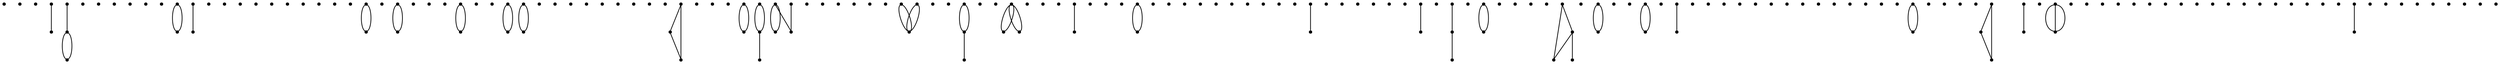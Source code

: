 graph {
  node [shape=point,comment="{\"directed\":false,\"doi\":\"10.1007/3-540-37623-2_24\",\"figure\":\"23 (3)\"}"]

  v0 [pos="1413.5884458183411,301.17325359453116"]
  v1 [pos="1413.5364339523137,294.34411897132145"]
  v2 [pos="1410.7279203552102,559.0087689347004"]
  v3 [pos="1407.9296756045171,410.38892640540354"]
  v4 [pos="1413.7000678608974,428.4576850520507"]
  v5 [pos="1403.3011917857725,318.7514421728189"]
  v6 [pos="1400.8238246413227,396.44321972001944"]
  v7 [pos="1404.8502615731718,308.833737908496"]
  v8 [pos="1404.6470465073728,291.08789338538395"]
  v9 [pos="1403.5178231153022,563.0472617732421"]
  v10 [pos="1403.4168196321916,425.48063172766916"]
  v11 [pos="1400.8539953386698,313.1597317642902"]
  v12 [pos="1398.5381638245901,295.45565817623685"]
  v13 [pos="1397.7745813073248,333.8565625138019"]
  v14 [pos="1401.9530162412993,548.6950355159179"]
  v15 [pos="1393.3033729783342,507.82328818111966"]
  v16 [pos="1391.3177023619896,436.94824749101554"]
  v17 [pos="1390.0029721005608,332.2795030859048"]
  v18 [pos="1389.7071784566006,439.9607774999673"]
  v19 [pos="1389.57069499642,319.02953360348295"]
  v20 [pos="1389.3248149402732,551.6713259008462"]
  v21 [pos="1389.2404705144968,512.8106869644855"]
  v22 [pos="1388.1111835382376,334.71397930253886"]
  v23 [pos="1384.7608372805566,313.4555615372394"]
  v24 [pos="1383.1909754635838,291.0013633357421"]
  v25 [pos="1390.0311081038826,468.8057380305663"]
  v26 [pos="1379.5604136880756,512.8878710058267"]
  v27 [pos="1377.4477018635123,487.93892437089835"]
  v28 [pos="1376.3278253471215,409.209739902311"]
  v29 [pos="1375.3444004988173,389.4795534399087"]
  v30 [pos="1374.987057360585,301.7149406062499"]
  v31 [pos="1374.7411773044382,287.76897960771475"]
  v32 [pos="1374.6401738213274,293.2170030859048"]
  v33 [pos="1373.8577068001377,492.76502503821604"]
  v34 [pos="1372.7982670547237,345.7336860286132"]
  v35 [pos="1371.03460063182,498.77228313554673"]
  v36 [pos="1369.9897534576203,490.9169313695962"]
  v37 [pos="1369.0146263458887,408.58158641923814"]
  v38 [pos="1363.8485700071824,481.8649726497069"]
  v39 [pos="1360.8711132217725,555.6920803971027"]
  v40 [pos="1360.0648021299712,318.0878120051756"]
  v41 [pos="1358.9116074989124,450.34107738603507"]
  v42 [pos="1354.1006688518478,381.7430294937824"]
  v43 [pos="1351.8254676340903,325.84321870276676"]
  v44 [pos="1342.3203944938641,358.4804969416991"]
  v45 [pos="1345.838475840274,471.72118399410795"]
  v46 [pos="1345.354059701729,391.1503908422525"]
  v47 [pos="1344.3706666455191,417.3190869278644"]
  v48 [pos="1343.5653729007304,533.4753471003905"]
  v49 [pos="1342.3339697180654,477.2680717097655"]
  v50 [pos="1340.078606767057,473.48478211829416"]
  v51 [pos="1339.483744893439,347.86298646399723"]
  v52 [pos="1337.5835314261662,454.21916220455716"]
  v53 [pos="1336.862677483437,434.87114482988267"]
  v54 [pos="1336.811651172328,397.50453207760404"]
  v55 [pos="1336.2855238062598,314.0754498429035"]
  v56 [pos="1335.2156880460593,425.1233217504556"]
  v57 [pos="1340.7765704019994,379.2472002294595"]
  v58 [pos="1331.924729420248,465.80865754554026"]
  v59 [pos="1327.7597743341926,458.2482454565103"]
  v60 [pos="1331.171479333581,339.46601126461576"]
  v61 [pos="1326.2325457154736,367.76286337643216"]
  v62 [pos="1323.8562138462285,348.1171088801756"]
  v63 [pos="1323.3561877894567,387.9180706925129"]
  v64 [pos="1320.530919758737,481.5264182673827"]
  v65 [pos="1320.148651618692,538.396242994759"]
  v66 [pos="1312.578127407419,360.03676626949857"]
  v67 [pos="1318.0380062802483,386.50981161861966"]
  v68 [pos="1316.9003897753225,517.765025038216"]
  v69 [pos="1316.671200568604,296.36393759518216"]
  v70 [pos="1315.9169649270184,529.3442206965819"]
  v71 [pos="1312.8875598597692,500.2055920548176"]
  v72 [pos="1313.9813986510521,511.4628908422525"]
  v73 [pos="1311.6332981614114,428.8223065323566"]
  v74 [pos="1309.672679715256,494.0972444799478"]
  v75 [pos="1309.4934994726336,449.0545071549152"]
  v76 [pos="1308.8663686234545,375.9732998795246"]
  v77 [pos="1314.2428250412377,548.3766354508136"]
  v78 [pos="1306.2868216884108,509.6556144343749"]
  v79 [pos="1303.8013157678588,388.63065614173166"]
  v80 [pos="1301.7656361874183,432.67324342200504"]
  v81 [pos="1300.416570464309,367.0420127498046"]
  v82 [pos="1304.2565467639754,533.6222765234048"]
  v83 [pos="1298.0330535817864,535.5190711604491"]
  v84 [pos="1303.6105949950604,310.6514411555663"]
  v85 [pos="1296.9902411016121,561.2482505427733"]
  v86 [pos="1296.5401922168421,452.2514141983723"]
  v87 [pos="1295.9286394937963,532.5503465917642"]
  v88 [pos="1295.911948644368,436.3045173274412"]
  v89 [pos="1295.8171764117105,543.6294990168944"]
  v90 [pos="1292.874214048452,404.82538117835276"]
  v91 [pos="1291.9157777861487,516.933611769173"]
  v92 [pos="1290.1854294779127,471.24409252275376"]
  v93 [pos="1286.4444537594256,468.9379172908202"]
  v94 [pos="1286.3767683909828,561.4773231135741"]
  v95 [pos="1285.4849683580155,361.55450715491526"]
  v96 [pos="1282.473239695113,496.48060375322257"]
  v97 [pos="1280.8970830434987,445.83890809485666"]
  v98 [pos="1280.5897488693627,330.9139050430988"]
  v99 [pos="1279.6479716643933,293.96290355790995"]
  v100 [pos="1273.3035731481564,528.7222978857095"]
  v101 [pos="1275.4570106453243,471.8056159602538"]
  v102 [pos="1274.7964980972893,313.01502758134757"]
  v103 [pos="1273.4390710534185,345.351326206022"]
  v104 [pos="1271.7086909530888,534.8150052017902"]
  v105 [pos="1269.6554303445837,536.6139528539712"]
  v106 [pos="1268.3647031142373,436.60975668697904"]
  v107 [pos="1272.2325610804724,295.6951575862304"]
  v108 [pos="1266.9311340048803,443.9639843888019"]
  v109 [pos="1265.9644000060043,542.7389579402343"]
  v110 [pos="1265.2257742826457,304.74406454830716"]
  v111 [pos="1264.5996607804796,363.30144776770817"]
  v112 [pos="1263.9121567445122,399.6764935440754"]
  v113 [pos="1263.7339938489022,474.5607174820637"]
  v114 [pos="1263.6496176310316,507.3315737035806"]
  v115 [pos="1262.4098531276054,487.15977245439444"]
  v116 [pos="1258.9491565111339,356.43893454342435"]
  v117 [pos="1251.7391864396027,354.48485586910795"]
  v118 [pos="1255.1051108234165,382.4722724543944"]
  v119 [pos="1254.3165079280561,520.1232708878254"]
  v120 [pos="1250.3681841715306,535.8265357600585"]
  v121 [pos="1247.1094945212803,497.66595735022776"]
  v122 [pos="1252.3912740826884,526.9941128678058"]
  v123 [pos="1248.2857066285028,394.2472892390624"]
  v124 [pos="1249.5118323235388,337.11819225419913"]
  v125 [pos="1248.678497951711,435.25763724117826"]
  v126 [pos="1238.469166341901,517.1879884985025"]
  v127 [pos="1237.0106722307314,307.10237397620426"]
  v128 [pos="1235.940836470531,428.91697460283194"]
  v129 [pos="1226.0617293426442,549.9805884944335"]
  v130 [pos="1231.961229293363,517.5857978450194"]
  v131 [pos="1226.5305991471505,395.49323294430326"]
  v132 [pos="1231.4362782347782,417.5233003881509"]
  v133 [pos="1230.6975889272312,478.21812206376944"]
  v134 [pos="1229.831921995654,483.72330242265616"]
  v135 [pos="1234.0959094549828,357.30557018388663"]
  v136 [pos="1227.006590380746,556.7691601700519"]
  v137 [pos="1232.612363173624,456.0660478857095"]
  v138 [pos="1226.1847011628117,488.32954937089835"]
  v139 [pos="1224.368895705504,435.78788016110013"]
  v140 [pos="1223.3990142893072,501.1097388850585"]
  v141 [pos="1221.2134031928608,370.7816876358723"]
  v142 [pos="1218.82982272615,405.30863974361966"]
  v143 [pos="1218.20161094577,329.03058900305973"]
  v144 [pos="1222.4052570104045,306.8890052424804"]
  v145 [pos="1215.4951499708843,530.9222973770832"]
  v146 [pos="1215.4795400526573,463.5347165055012"]
  v147 [pos="1215.4013632931453,360.50978873043607"]
  v148 [pos="1213.3074723883183,513.2348177221353"]
  v149 [pos="1208.3372553495685,340.57214631507145"]
  v150 [pos="1212.3656633912547,451.0638989395832"]
  v151 [pos="1212.2636107690373,496.32947816321604"]
  v152 [pos="1210.7196913008897,333.7556001928384"]
  v153 [pos="1209.5238316794835,392.34731568763004"]
  v154 [pos="1208.9372357503444,499.87536642819"]
  v155 [pos="1206.8089775917424,401.8139955785806"]
  v156 [pos="1202.2949453119336,465.7055971410806"]
  v157 [pos="1201.658467587075,405.0024467097655"]
  v158 [pos="1200.9979550390397,563.6732535945312"]
  v159 [pos="1200.7083290613443,513.2097678767577"]
  v160 [pos="1198.9019022718105,455.45881165930973"]
  v161 [pos="1189.0500091765152,468.3848497655923"]
  v162 [pos="1192.715891968623,353.41801220048814"]
  v163 [pos="1198.5258971743128,412.37034374345694"]
  v164 [pos="1191.4272630164905,346.5650357193683"]
  v165 [pos="1190.62203285589,361.4773231135741"]
  v166 [pos="1189.9854279626547,558.8889874405597"]
  v167 [pos="1189.1113997103166,400.53988669186185"]
  v168 [pos="1187.6862872980032,429.6024121231769"]
  v169 [pos="1185.0736130008563,452.24308544267564"]
  v170 [pos="1184.8693805880446,302.2764640437499"]
  v171 [pos="1183.8183021633918,295.39506806800114"]
  v172 [pos="1176.614499758125,310.1056215551431"]
  v173 [pos="1175.4102152317691,429.5680798477863"]
  v174 [pos="1171.4827470890054,390.78576936194645"]
  v175 [pos="1174.7319944872934,457.50355297197257"]
  v176 [pos="1169.2252222755942,477.9973146703775"]
  v177 [pos="1164.008076041591,314.02541373043607"]
  v178 [pos="1162.9735930900838,538.3014477677082"]
  v179 [pos="1160.4119451040458,492.1972709285155"]
  v180 [pos="1160.098316095268,552.6128567642902"]
  v181 [pos="1157.8574503391912,436.4148892349934"]
  v182 [pos="1155.87295603033,344.7754340754882"]
  v183 [pos="1152.6070177826139,477.8274970637694"]
  v184 [pos="1156.9012077313841,332.04922252763663"]
  v185 [pos="1151.51209806013,463.0086697525715"]
  v186 [pos="1150.2818393928544,417.6597393936848"]
  v187 [pos="1150.0026094299458,503.92123434811185"]
  v188 [pos="1149.9848694414109,389.02948274085276"]
  v189 [pos="1148.881683774448,465.6128364192382"]
  v190 [pos="1148.711818615411,342.17126740882145"]
  v191 [pos="1147.4909068238153,544.5546266820962"]
  v192 [pos="1147.3982010772775,357.30461650957017"]
  v193 [pos="1145.6573931700668,413.6296388891275"]
  v194 [pos="1139.1015136435524,405.32014741370426"]
  v195 [pos="1142.9102701067648,442.8629356013671"]
  v196 [pos="1140.7891969614404,440.00248485673814"]
  v197 [pos="1138.9057379277842,475.90241008867173"]
  v198 [pos="1136.1648779070292,530.4639615006183"]

  v173 -- v168 [id="-43",pos="1175.4102152317691,429.5680798477863 1174.5673114396025,448.6514208105142 1174.5673114396025,448.6514208105142 1174.5673114396025,448.6514208105142 1187.6851109905197,448.6514208105142 1187.6851109905197,448.6514208105142 1187.6851109905197,448.6514208105142 1187.6862872980032,429.6024121231769 1187.6862872980032,429.6024121231769 1187.6862872980032,429.6024121231769"]
  v168 -- v173 [id="-45",pos="1187.6862872980032,429.6024121231769 1195.7026956297127,429.56801626949857 1195.7026956297127,429.56801626949857 1195.7026956297127,429.56801626949857 1195.7026956297127,422.02635977535795 1195.7026956297127,422.02635977535795 1195.7026956297127,422.02635977535795 1175.4091660926624,422.02635977535795 1175.4091660926624,422.02635977535795 1175.4091660926624,422.02635977535795 1175.4102152317691,429.5680798477863 1175.4102152317691,429.5680798477863 1175.4102152317691,429.5680798477863"]
  v165 -- v164 [id="-49",pos="1190.62203285589,361.4773231135741 1180.3220619856618,360.44315868486314 1180.3220619856618,360.44315868486314 1180.3220619856618,360.44315868486314 1180.3220619856618,346.5640184667642 1180.3220619856618,346.5640184667642 1180.3220619856618,346.5640184667642 1191.4272630164905,346.5650357193683 1191.4272630164905,346.5650357193683 1191.4272630164905,346.5650357193683"]
  v173 -- v168 [id="-50",pos="1175.4102152317691,429.5680798477863 1187.6862872980032,429.6024121231769 1187.6862872980032,429.6024121231769 1187.6862872980032,429.6024121231769"]
  v162 -- v164 [id="-60",pos="1192.715891968623,353.41801220048814 1191.4272630164905,346.5650357193683 1191.4272630164905,346.5650357193683 1191.4272630164905,346.5650357193683"]
  v161 -- v156 [id="-67",pos="1189.0500091765152,468.3848497655923 1193.6275620604335,487.3639859146809 1193.6275620604335,487.3639859146809 1193.6275620604335,487.3639859146809 1202.2949771040276,487.3639859146809 1202.2949771040276,487.3639859146809 1202.2949771040276,487.3639859146809 1202.2949453119336,465.7055971410806 1202.2949453119336,465.7055971410806 1202.2949453119336,465.7055971410806"]
  v161 -- v156 [id="-69",pos="1189.0500091765152,468.3848497655923 1202.2949453119336,465.7055971410806 1202.2949453119336,465.7055971410806 1202.2949453119336,465.7055971410806"]
  v165 -- v162 [id="-89",pos="1190.62203285589,361.4773231135741 1192.715891968623,353.41801220048814 1192.715891968623,353.41801220048814 1192.715891968623,353.41801220048814"]
  v130 -- v140 [id="-105",pos="1231.961229293363,517.5857978450194 1222.5343329126486,517.1888150162433 1222.5343329126486,517.1888150162433 1222.5343329126486,517.1888150162433 1223.3990142893072,501.1097388850585 1223.3990142893072,501.1097388850585 1223.3990142893072,501.1097388850585"]
  v130 -- v126 [id="-106",pos="1231.961229293363,517.5857978450194 1238.469166341901,517.1879884985025 1238.469166341901,517.1879884985025 1238.469166341901,517.1879884985025"]
  v140 -- v126 [id="-107",pos="1223.3990142893072,501.1097388850585 1238.469166341901,506.86802440751944 1238.469166341901,506.86802440751944 1238.469166341901,506.86802440751944 1238.469166341901,517.1879884985025 1238.469166341901,517.1879884985025 1238.469166341901,517.1879884985025"]
  v134 -- v133 [id="-115",pos="1229.831921995654,483.72330242265616 1230.697525343043,490.5098395930663 1230.697525343043,490.5098395930663 1230.697525343043,490.5098395930663 1244.3237440635876,490.5098395930663 1244.3237440635876,490.5098395930663 1244.3237440635876,490.5098395930663 1244.3237440635876,478.21812206376944 1244.3237440635876,478.21812206376944 1244.3237440635876,478.21812206376944 1230.6975889272312,478.21812206376944 1230.6975889272312,478.21812206376944 1230.6975889272312,478.21812206376944"]
  v134 -- v133 [id="-116",pos="1229.831921995654,483.72330242265616 1230.6975889272312,478.21812206376944 1230.6975889272312,478.21812206376944 1230.6975889272312,478.21812206376944"]
  v128 -- v132 [id="-117",pos="1235.940836470531,428.91697460283194 1251.0286967195657,428.31399812171213 1251.0286967195657,428.31399812171213 1251.0286967195657,428.31399812171213 1251.0286967195657,417.522219557259 1251.0286967195657,417.522219557259 1251.0286967195657,417.522219557259 1231.4362782347782,417.5233003881509 1231.4362782347782,417.5233003881509 1231.4362782347782,417.5233003881509"]
  v132 -- v128 [id="-118",pos="1231.4362782347782,417.5233003881509 1231.4352290956713,428.31399812171213 1231.4352290956713,428.31399812171213 1231.4352290956713,428.31399812171213 1235.940836470531,428.91697460283194 1235.940836470531,428.91697460283194 1235.940836470531,428.91697460283194"]
  v10 -- v16 [id="-142",pos="1403.4168196321916,425.48063172766916 1403.4136722148708,436.4639716731444 1403.4136722148708,436.4639716731444 1403.4136722148708,436.4639716731444 1391.3177023619896,436.94824749101554 1391.3177023619896,436.94824749101554 1391.3177023619896,436.94824749101554"]
  v120 -- v119 [id="-143",pos="1250.3681841715306,535.8265357600585 1254.3165079280561,545.4473294205402 1254.3165079280561,545.4473294205402 1254.3165079280561,545.4473294205402 1264.4592033085303,545.4473294205402 1264.4592033085303,545.4473294205402 1264.4592033085303,545.4473294205402 1264.4592033085303,520.122317213509 1264.4592033085303,520.122317213509 1264.4592033085303,520.122317213509 1254.3165079280561,520.1232708878254 1254.3165079280561,520.1232708878254 1254.3165079280561,520.1232708878254"]
  v95 -- v103 [id="-163",pos="1285.4849683580155,361.55450715491526 1273.4390710534185,361.4761787043944 1273.4390710534185,361.4761787043944 1273.4390710534185,361.4761787043944 1273.4390710534185,345.351326206022 1273.4390710534185,345.351326206022 1273.4390710534185,345.351326206022"]
  v95 -- v103 [id="-164",pos="1285.4849683580155,361.55450715491526 1292.5491716778747,361.4761787043944 1292.5491716778747,361.4761787043944 1292.5491716778747,361.4761787043944 1292.5491716778747,345.3511990494465 1292.5491716778747,345.3511990494465 1292.5491716778747,345.3511990494465 1273.4390710534185,345.351326206022 1273.4390710534185,345.351326206022 1273.4390710534185,345.351326206022"]
  v100 -- v87 [id="-169",pos="1273.3035731481564,528.7222978857095 1278.864582672473,524.364006259733 1278.864582672473,524.364006259733 1278.864582672473,524.364006259733 1295.9286712858902,520.7181729263996 1295.9286712858902,520.7181729263996 1295.9286712858902,520.7181729263996 1295.9286394937963,532.5503465917642 1295.9286394937963,532.5503465917642 1295.9286394937963,532.5503465917642"]
  v96 -- v91 [id="-175",pos="1282.473239695113,496.48060375322257 1280.085526256163,497.3348416275715 1280.085526256163,497.3348416275715 1280.085526256163,497.3348416275715 1280.085526256163,516.9347561783527 1280.085526256163,516.9347561783527 1280.085526256163,516.9347561783527 1291.9157777861487,516.933611769173 1291.9157777861487,516.933611769173 1291.9157777861487,516.933611769173"]
  v96 -- v91 [id="-177",pos="1282.473239695113,496.48060375322257 1291.9157459940545,497.3348416275715 1291.9157459940545,497.3348416275715 1291.9157459940545,497.3348416275715 1291.9157777861487,516.933611769173 1291.9157777861487,516.933611769173 1291.9157777861487,516.933611769173"]
  v94 -- v85 [id="-180",pos="1286.3767683909828,561.4773231135741 1282.3773547391602,561.2472968684569 1282.3773547391602,561.2472968684569 1282.3773547391602,561.2472968684569 1282.3773547391602,545.6306892024413 1282.3773547391602,545.6306892024413 1282.3773547391602,545.6306892024413 1296.9911630723425,545.6306892024413 1296.9911630723425,545.6306892024413 1296.9911630723425,545.6306892024413 1296.9902411016121,561.2482505427733 1296.9902411016121,561.2482505427733 1296.9902411016121,561.2482505427733"]
  v94 -- v85 [id="-181",pos="1286.3767683909828,561.4773231135741 1296.9902411016121,561.2482505427733 1296.9902411016121,561.2482505427733 1296.9902411016121,561.2482505427733"]
  v95 -- v81 [id="-184",pos="1285.4849683580155,361.55450715491526 1285.4859857050283,374.99317699541 1285.4859857050283,374.99317699541 1285.4859857050283,374.99317699541 1300.1623608794953,374.99317699541 1300.1623608794953,374.99317699541 1300.1623608794953,374.99317699541 1300.416570464309,367.0420127498046 1300.416570464309,367.0420127498046 1300.416570464309,367.0420127498046"]
  v78 -- v71 [id="-194",pos="1306.2868216884108,509.6556144343749 1293.4533388354662,509.45972972978507 1293.4533388354662,509.45972972978507 1293.4533388354662,509.45972972978507 1293.4533388354662,500.2055284765298 1293.4533388354662,500.2055284765298 1293.4533388354662,500.2055284765298 1312.8875598597692,500.2055920548176 1312.8875598597692,500.2055920548176 1312.8875598597692,500.2055920548176"]
  v78 -- v71 [id="-195",pos="1306.2868216884108,509.6556144343749 1312.8884818304994,509.45972972978507 1312.8884818304994,509.45972972978507 1312.8884818304994,509.45972972978507 1312.8875598597692,500.2055920548176 1312.8875598597692,500.2055920548176 1312.8875598597692,500.2055920548176"]
  v95 -- v81 [id="-207",pos="1285.4849683580155,361.55450715491526 1300.1623608794953,361.5555244075194 1300.1623608794953,361.5555244075194 1300.1623608794953,361.5555244075194 1300.416570464309,367.0420127498046 1300.416570464309,367.0420127498046 1300.416570464309,367.0420127498046"]
  v59 -- v75 [id="-216",pos="1327.7597743341926,458.2482454565103 1305.521236269214,458.25148794918607 1305.521236269214,458.25148794918607 1305.521236269214,458.25148794918607 1305.521236269214,449.96393098304026 1305.521236269214,449.96393098304026 1305.521236269214,449.96393098304026 1309.4934994726336,449.0545071549152 1309.4934994726336,449.0545071549152 1309.4934994726336,449.0545071549152"]
  v75 -- v59 [id="-220",pos="1309.4934994726336,449.0545071549152 1327.7608234732995,449.96393098304026 1327.7608234732995,449.96393098304026 1327.7608234732995,449.96393098304026 1327.7597743341926,458.2482454565103 1327.7597743341926,458.2482454565103 1327.7597743341926,458.2482454565103"]
  v53 -- v73 [id="-224",pos="1336.862677483437,434.87114482988267 1312.6302028576347,434.86815665035795 1312.6302028576347,434.86815665035795 1312.6302028576347,434.86815665035795 1311.6332981614114,428.8223065323566 1311.6332981614114,428.8223065323566 1311.6332981614114,428.8223065323566"]
  v73 -- v56 [id="-225",pos="1311.6332981614114,428.8223065323566 1312.6302028576347,426.00966666012357 1312.6302028576347,426.00966666012357 1312.6302028576347,426.00966666012357 1335.2156880460593,425.1233217504556 1335.2156880460593,425.1233217504556 1335.2156880460593,425.1233217504556"]
  v56 -- v53 [id="-226",pos="1335.2156880460593,425.1233217504556 1336.865697732381,426.00966666012357 1336.865697732381,426.00966666012357 1336.865697732381,426.00966666012357 1336.862677483437,434.87114482988267 1336.862677483437,434.87114482988267 1336.862677483437,434.87114482988267"]
  v72 -- v71 [id="-228",pos="1313.9813986510521,511.4628908422525 1335.761621886782,511.46397167314444 1335.761621886782,511.46397167314444 1335.761621886782,511.46397167314444 1335.761621886782,497.2598192480142 1335.761621886782,497.2598192480142 1335.761621886782,497.2598192480142 1313.9803495119452,497.2598192480142 1313.9803495119452,497.2598192480142 1313.9803495119452,497.2598192480142 1312.8875598597692,500.2055920548176 1312.8875598597692,500.2055920548176 1312.8875598597692,500.2055920548176"]
  v72 -- v71 [id="-229",pos="1313.9813986510521,511.4628908422525 1312.8875598597692,500.2055920548176 1312.8875598597692,500.2055920548176 1312.8875598597692,500.2055920548176"]
  v64 -- v58 [id="-238",pos="1320.530919758737,481.5264182673827 1331.2611330390805,481.52648184567045 1331.2611330390805,481.52648184567045 1331.2611330390805,481.52648184567045 1331.924729420248,465.80865754554026 1331.924729420248,465.80865754554026 1331.924729420248,465.80865754554026"]
  v64 -- v58 [id="-239",pos="1320.530919758737,481.5264182673827 1320.530919758737,465.61817699541007 1320.530919758737,465.61817699541007 1320.530919758737,465.61817699541007 1331.924729420248,465.80865754554026 1331.924729420248,465.80865754554026 1331.924729420248,465.80865754554026"]
  v60 -- v61 [id="-246",pos="1331.171479333581,339.46601126461576 1337.8700735707293,344.71389029293607 1337.8700735707293,344.71389029293607 1337.8700735707293,344.71389029293607 1337.8700735707293,367.76381705074857 1337.8700735707293,367.76381705074857 1337.8700735707293,367.76381705074857 1326.2325457154736,367.76286337643216 1326.2325457154736,367.76286337643216 1326.2325457154736,367.76286337643216"]
  v61 -- v60 [id="-247",pos="1326.2325457154736,367.76286337643216 1331.171479333581,339.46601126461576 1331.171479333581,339.46601126461576 1331.171479333581,339.46601126461576"]
  v52 -- v41 [id="-259",pos="1337.5835314261662,454.21916220455716 1337.582418702871,463.9180935806965 1337.582418702871,463.9180935806965 1337.582418702871,463.9180935806965 1354.984012187772,463.9180935806965 1354.984012187772,463.9180935806965 1354.984012187772,463.9180935806965 1358.9116074989124,450.34107738603507 1358.9116074989124,450.34107738603507 1358.9116074989124,450.34107738603507"]
  v52 -- v41 [id="-260",pos="1337.5835314261662,454.21916220455716 1358.9116074989124,450.34107738603507 1358.9116074989124,450.34107738603507 1358.9116074989124,450.34107738603507"]
  v43 -- v40 [id="-272",pos="1351.8254676340903,325.84321870276676 1359.0386487071307,320.5388821549152 1359.0386487071307,320.5388821549152 1359.0386487071307,320.5388821549152 1360.0648021299712,318.0878120051756 1360.0648021299712,318.0878120051756 1360.0648021299712,318.0878120051756"]
  v30 -- v32 [id="-274",pos="1374.987057360585,301.7149406062499 1351.7380393751812,301.2388028092121 1351.7380393751812,301.2388028092121 1351.7380393751812,301.2388028092121 1351.7380393751812,293.21802033850895 1351.7380393751812,293.21802033850895 1351.7380393751812,293.21802033850895 1374.6401738213274,293.2170030859048 1374.6401738213274,293.2170030859048 1374.6401738213274,293.2170030859048"]
  v40 -- v43 [id="-285",pos="1360.0648021299712,318.0878120051756 1359.0386487071307,306.4888434993163 1359.0386487071307,306.4888434993163 1359.0386487071307,306.4888434993163 1349.3419328233758,306.4888434993163 1349.3419328233758,306.4888434993163 1349.3419328233758,306.4888434993163 1351.8254676340903,325.84321870276676 1351.8254676340903,325.84321870276676 1351.8254676340903,325.84321870276676"]
  v37 -- v28 [id="-290",pos="1369.0146263458887,408.58158641923814 1369.0146263458887,400.5931017187173 1369.0146263458887,400.5931017187173 1369.0146263458887,400.5931017187173 1386.520370731221,400.5931017187173 1386.520370731221,400.5931017187173 1386.520370731221,400.5931017187173 1386.520370731221,408.5848924902017 1386.520370731221,408.5848924902017 1386.520370731221,408.5848924902017 1376.3278253471215,409.209739902311 1376.3278253471215,409.209739902311 1376.3278253471215,409.209739902311"]
  v30 -- v32 [id="-297",pos="1374.987057360585,301.7149406062499 1374.6401738213274,293.2170030859048 1374.6401738213274,293.2170030859048 1374.6401738213274,293.2170030859048"]
  v35 -- v36 [id="-306",pos="1371.03460063182,498.77228313554673 1369.9897534576203,490.9169313695962 1369.9897534576203,490.9169313695962 1369.9897534576203,490.9169313695962"]
  v37 -- v28 [id="-307",pos="1369.0146263458887,408.58158641923814 1376.3278253471215,409.209739902311 1376.3278253471215,409.209739902311 1376.3278253471215,409.209739902311"]
  v36 -- v35 [id="-311",pos="1369.9897534576203,490.9169313695962 1361.2722340736477,490.9180122004882 1361.2722340736477,490.9180122004882 1361.2722340736477,490.9180122004882 1361.2722340736477,507.25559764970694 1361.2722340736477,507.25559764970694 1361.2722340736477,507.25559764970694 1369.9897534576203,507.25559764970694 1369.9897534576203,507.25559764970694 1369.9897534576203,507.25559764970694 1371.03460063182,498.77228313554673 1371.03460063182,498.77228313554673 1371.03460063182,498.77228313554673"]
  v16 -- v10 [id="-318",pos="1391.3177023619896,436.94824749101554 1387.6622155846685,436.4639716731444 1387.6622155846685,436.4639716731444 1387.6622155846685,436.4639716731444 1387.6622155846685,425.4806953059569 1387.6622155846685,425.4806953059569 1387.6622155846685,425.4806953059569 1403.4168196321916,425.48063172766916 1403.4168196321916,425.48063172766916 1403.4168196321916,425.48063172766916"]
  v120 -- v119 [id="-319",pos="1250.3681841715306,535.8265357600585 1254.3165079280561,520.1232708878254 1254.3165079280561,520.1232708878254 1254.3165079280561,520.1232708878254"]
  v22 -- v13 [id="-321",pos="1388.1111835382376,334.71397930253886 1388.1122644694387,349.3848599381184 1388.1122644694387,349.3848599381184 1388.1122644694387,349.3848599381184 1405.8055822102485,349.3848599381184 1405.8055822102485,349.3848599381184 1405.8055822102485,349.3848599381184 1405.8055822102485,334.7140428808267 1405.8055822102485,334.7140428808267 1405.8055822102485,334.7140428808267 1397.7745813073248,333.8565625138019 1397.7745813073248,333.8565625138019 1397.7745813073248,333.8565625138019"]
  v22 -- v13 [id="-323",pos="1388.1111835382376,334.71397930253886 1397.7745813073248,333.8565625138019 1397.7745813073248,333.8565625138019 1397.7745813073248,333.8565625138019"]
  v194 -- v188 [id="-41",pos="1139.1015136435524,405.32014741370426 1149.9848694414109,389.02948274085276 1149.9848694414109,389.02948274085276 1149.9848694414109,389.02948274085276"]
  v163 -- v167 [id="-62",pos="1198.5258971743128,412.37034374345694 1189.1113997103166,400.53988669186185 1189.1113997103166,400.53988669186185 1189.1113997103166,400.53988669186185"]
  v140 -- v151 [id="-91",pos="1223.3990142893072,501.1097388850585 1212.2636107690373,496.32947816321604 1212.2636107690373,496.32947816321604 1212.2636107690373,496.32947816321604"]
  v4 -- v10 [id="-100",pos="1413.7000678608974,428.4576850520507 1403.4168196321916,425.48063172766916 1403.4168196321916,425.48063172766916 1403.4168196321916,425.48063172766916"]
  v6 -- v3 [id="-102",pos="1400.8238246413227,396.44321972001944 1407.9296756045171,410.38892640540354 1407.9296756045171,410.38892640540354 1407.9296756045171,410.38892640540354"]
  v107 -- v110 [id="-159",pos="1272.2325610804724,295.6951575862304 1265.2257742826457,304.74406454830716 1265.2257742826457,304.74406454830716 1265.2257742826457,304.74406454830716"]
  v121 -- v115 [id="-168",pos="1247.1094945212803,497.66595735022776 1262.4098531276054,487.15977245439444 1262.4098531276054,487.15977245439444 1262.4098531276054,487.15977245439444"]
  v14 -- v20 [id="-213",pos="1401.9530162412993,548.6950355159179 1389.3248149402732,551.6713259008462 1389.3248149402732,551.6713259008462 1389.3248149402732,551.6713259008462"]
  v75 -- v86 [id="-218",pos="1309.4934994726336,449.0545071549152 1296.5401922168421,452.2514141983723 1296.5401922168421,452.2514141983723 1296.5401922168421,452.2514141983723"]
  v66 -- v62 [id="-235",pos="1312.578127407419,360.03676626949857 1323.8562138462285,348.1171088801756 1323.8562138462285,348.1171088801756 1323.8562138462285,348.1171088801756"]
  v60 -- v62 [id="-244",pos="1331.171479333581,339.46601126461576 1324.822979637199,344.2640103287433 1324.822979637199,344.2640103287433 1324.822979637199,344.2640103287433 1323.3145083540276,345.36798371741526 1323.3145083540276,345.36798371741526 1323.3145083540276,345.36798371741526 1304.4503513699065,345.3677294042642 1304.4503513699065,345.3677294042642 1304.4503513699065,345.3677294042642 1304.4503513699065,330.22617870439444 1304.4503513699065,330.22617870439444 1304.4503513699065,330.22617870439444 1323.3146355224042,330.22617870439444 1323.3146355224042,330.22617870439444 1323.3146355224042,330.22617870439444 1323.8562138462285,348.1171088801756 1323.8562138462285,348.1171088801756 1323.8562138462285,348.1171088801756"]
  v150 -- v137 [id="-328",pos="1212.3656633912547,451.0638989395832 1232.612363173624,456.0660478857095 1232.612363173624,456.0660478857095 1232.612363173624,456.0660478857095"]
  v135 -- v117 [id="-332",pos="1234.0959094549828,357.30557018388663 1251.7391864396027,354.48485586910795 1251.7391864396027,354.48485586910795 1251.7391864396027,354.48485586910795"]
  v141 -- v135 [id="-357",pos="1221.2134031928608,370.7816876358723 1234.0959094549828,357.30557018388663 1234.0959094549828,357.30557018388663 1234.0959094549828,357.30557018388663"]
  v85 -- v77 [id="-371",pos="1296.9902411016121,561.2482505427733 1314.2428250412377,548.3766354508136 1314.2428250412377,548.3766354508136 1314.2428250412377,548.3766354508136"]
}